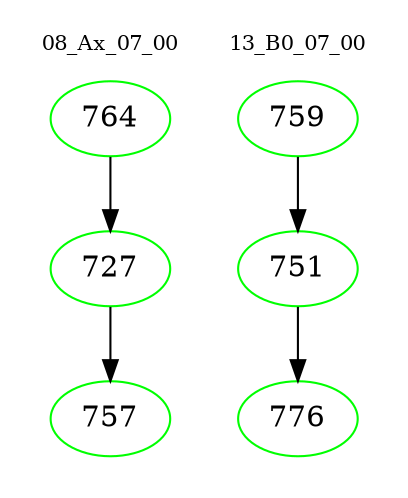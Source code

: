 digraph{
subgraph cluster_0 {
color = white
label = "08_Ax_07_00";
fontsize=10;
T0_764 [label="764", color="green"]
T0_764 -> T0_727 [color="black"]
T0_727 [label="727", color="green"]
T0_727 -> T0_757 [color="black"]
T0_757 [label="757", color="green"]
}
subgraph cluster_1 {
color = white
label = "13_B0_07_00";
fontsize=10;
T1_759 [label="759", color="green"]
T1_759 -> T1_751 [color="black"]
T1_751 [label="751", color="green"]
T1_751 -> T1_776 [color="black"]
T1_776 [label="776", color="green"]
}
}
